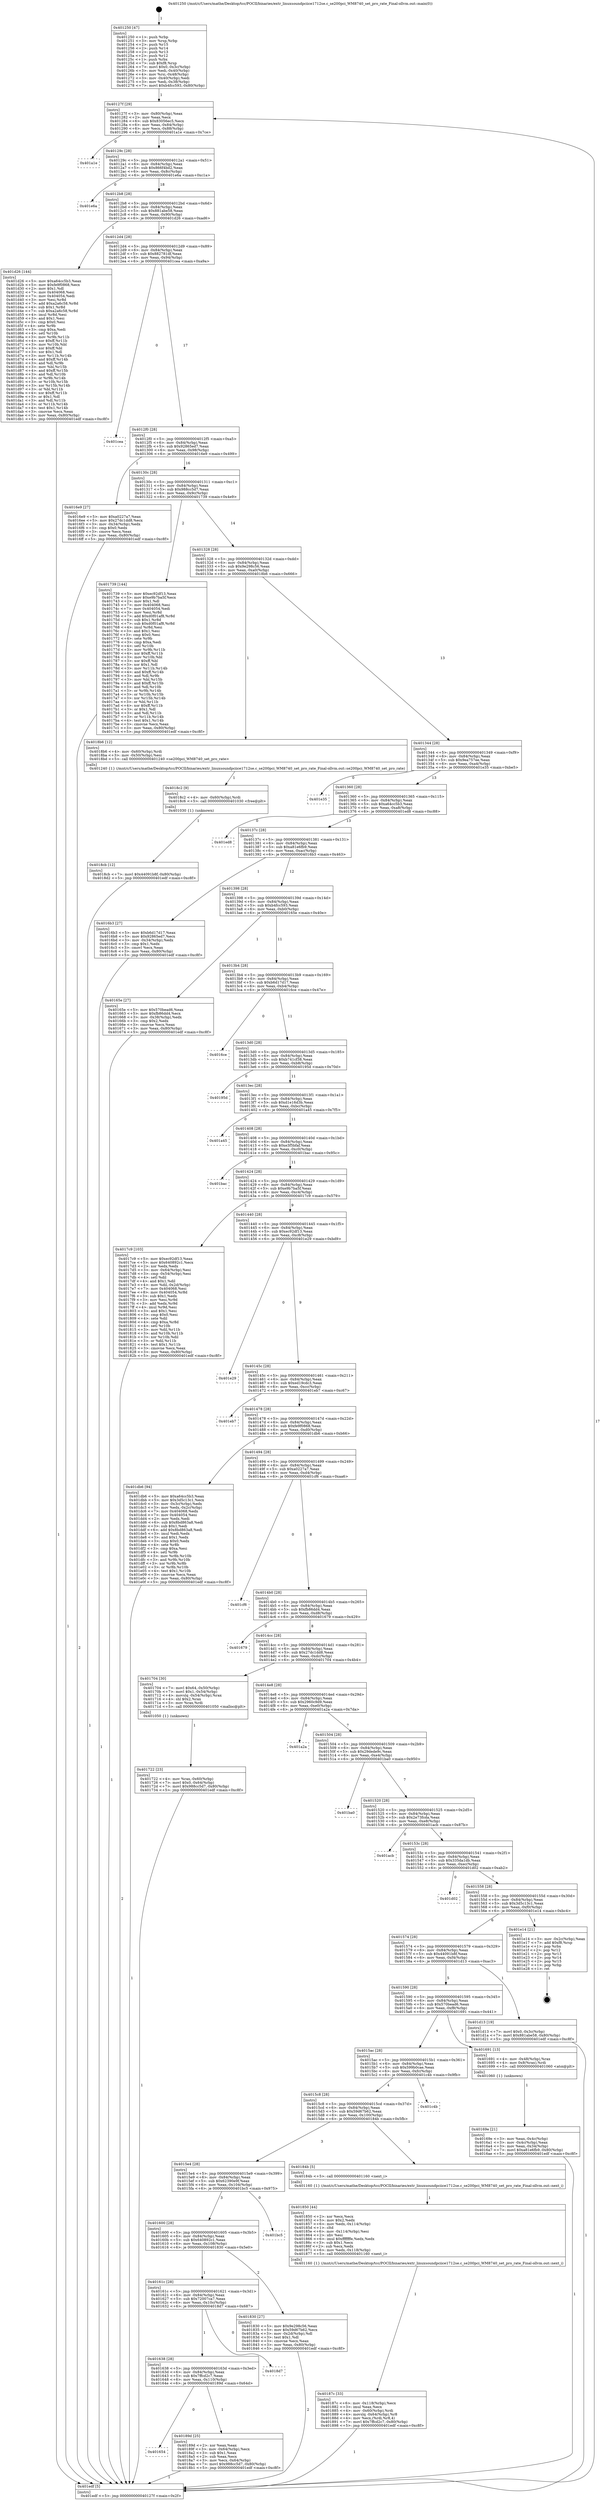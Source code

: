 digraph "0x401250" {
  label = "0x401250 (/mnt/c/Users/mathe/Desktop/tcc/POCII/binaries/extr_linuxsoundpciice1712se.c_se200pci_WM8740_set_pro_rate_Final-ollvm.out::main(0))"
  labelloc = "t"
  node[shape=record]

  Entry [label="",width=0.3,height=0.3,shape=circle,fillcolor=black,style=filled]
  "0x40127f" [label="{
     0x40127f [29]\l
     | [instrs]\l
     &nbsp;&nbsp;0x40127f \<+3\>: mov -0x80(%rbp),%eax\l
     &nbsp;&nbsp;0x401282 \<+2\>: mov %eax,%ecx\l
     &nbsp;&nbsp;0x401284 \<+6\>: sub $0x83056ec5,%ecx\l
     &nbsp;&nbsp;0x40128a \<+6\>: mov %eax,-0x84(%rbp)\l
     &nbsp;&nbsp;0x401290 \<+6\>: mov %ecx,-0x88(%rbp)\l
     &nbsp;&nbsp;0x401296 \<+6\>: je 0000000000401a1e \<main+0x7ce\>\l
  }"]
  "0x401a1e" [label="{
     0x401a1e\l
  }", style=dashed]
  "0x40129c" [label="{
     0x40129c [28]\l
     | [instrs]\l
     &nbsp;&nbsp;0x40129c \<+5\>: jmp 00000000004012a1 \<main+0x51\>\l
     &nbsp;&nbsp;0x4012a1 \<+6\>: mov -0x84(%rbp),%eax\l
     &nbsp;&nbsp;0x4012a7 \<+5\>: sub $0x866f4bd2,%eax\l
     &nbsp;&nbsp;0x4012ac \<+6\>: mov %eax,-0x8c(%rbp)\l
     &nbsp;&nbsp;0x4012b2 \<+6\>: je 0000000000401e6a \<main+0xc1a\>\l
  }"]
  Exit [label="",width=0.3,height=0.3,shape=circle,fillcolor=black,style=filled,peripheries=2]
  "0x401e6a" [label="{
     0x401e6a\l
  }", style=dashed]
  "0x4012b8" [label="{
     0x4012b8 [28]\l
     | [instrs]\l
     &nbsp;&nbsp;0x4012b8 \<+5\>: jmp 00000000004012bd \<main+0x6d\>\l
     &nbsp;&nbsp;0x4012bd \<+6\>: mov -0x84(%rbp),%eax\l
     &nbsp;&nbsp;0x4012c3 \<+5\>: sub $0x881abe58,%eax\l
     &nbsp;&nbsp;0x4012c8 \<+6\>: mov %eax,-0x90(%rbp)\l
     &nbsp;&nbsp;0x4012ce \<+6\>: je 0000000000401d26 \<main+0xad6\>\l
  }"]
  "0x4018cb" [label="{
     0x4018cb [12]\l
     | [instrs]\l
     &nbsp;&nbsp;0x4018cb \<+7\>: movl $0x44091b8f,-0x80(%rbp)\l
     &nbsp;&nbsp;0x4018d2 \<+5\>: jmp 0000000000401edf \<main+0xc8f\>\l
  }"]
  "0x401d26" [label="{
     0x401d26 [144]\l
     | [instrs]\l
     &nbsp;&nbsp;0x401d26 \<+5\>: mov $0xa64cc5b3,%eax\l
     &nbsp;&nbsp;0x401d2b \<+5\>: mov $0xfe9f0868,%ecx\l
     &nbsp;&nbsp;0x401d30 \<+2\>: mov $0x1,%dl\l
     &nbsp;&nbsp;0x401d32 \<+7\>: mov 0x404068,%esi\l
     &nbsp;&nbsp;0x401d39 \<+7\>: mov 0x404054,%edi\l
     &nbsp;&nbsp;0x401d40 \<+3\>: mov %esi,%r8d\l
     &nbsp;&nbsp;0x401d43 \<+7\>: add $0xa2a6c58,%r8d\l
     &nbsp;&nbsp;0x401d4a \<+4\>: sub $0x1,%r8d\l
     &nbsp;&nbsp;0x401d4e \<+7\>: sub $0xa2a6c58,%r8d\l
     &nbsp;&nbsp;0x401d55 \<+4\>: imul %r8d,%esi\l
     &nbsp;&nbsp;0x401d59 \<+3\>: and $0x1,%esi\l
     &nbsp;&nbsp;0x401d5c \<+3\>: cmp $0x0,%esi\l
     &nbsp;&nbsp;0x401d5f \<+4\>: sete %r9b\l
     &nbsp;&nbsp;0x401d63 \<+3\>: cmp $0xa,%edi\l
     &nbsp;&nbsp;0x401d66 \<+4\>: setl %r10b\l
     &nbsp;&nbsp;0x401d6a \<+3\>: mov %r9b,%r11b\l
     &nbsp;&nbsp;0x401d6d \<+4\>: xor $0xff,%r11b\l
     &nbsp;&nbsp;0x401d71 \<+3\>: mov %r10b,%bl\l
     &nbsp;&nbsp;0x401d74 \<+3\>: xor $0xff,%bl\l
     &nbsp;&nbsp;0x401d77 \<+3\>: xor $0x1,%dl\l
     &nbsp;&nbsp;0x401d7a \<+3\>: mov %r11b,%r14b\l
     &nbsp;&nbsp;0x401d7d \<+4\>: and $0xff,%r14b\l
     &nbsp;&nbsp;0x401d81 \<+3\>: and %dl,%r9b\l
     &nbsp;&nbsp;0x401d84 \<+3\>: mov %bl,%r15b\l
     &nbsp;&nbsp;0x401d87 \<+4\>: and $0xff,%r15b\l
     &nbsp;&nbsp;0x401d8b \<+3\>: and %dl,%r10b\l
     &nbsp;&nbsp;0x401d8e \<+3\>: or %r9b,%r14b\l
     &nbsp;&nbsp;0x401d91 \<+3\>: or %r10b,%r15b\l
     &nbsp;&nbsp;0x401d94 \<+3\>: xor %r15b,%r14b\l
     &nbsp;&nbsp;0x401d97 \<+3\>: or %bl,%r11b\l
     &nbsp;&nbsp;0x401d9a \<+4\>: xor $0xff,%r11b\l
     &nbsp;&nbsp;0x401d9e \<+3\>: or $0x1,%dl\l
     &nbsp;&nbsp;0x401da1 \<+3\>: and %dl,%r11b\l
     &nbsp;&nbsp;0x401da4 \<+3\>: or %r11b,%r14b\l
     &nbsp;&nbsp;0x401da7 \<+4\>: test $0x1,%r14b\l
     &nbsp;&nbsp;0x401dab \<+3\>: cmovne %ecx,%eax\l
     &nbsp;&nbsp;0x401dae \<+3\>: mov %eax,-0x80(%rbp)\l
     &nbsp;&nbsp;0x401db1 \<+5\>: jmp 0000000000401edf \<main+0xc8f\>\l
  }"]
  "0x4012d4" [label="{
     0x4012d4 [28]\l
     | [instrs]\l
     &nbsp;&nbsp;0x4012d4 \<+5\>: jmp 00000000004012d9 \<main+0x89\>\l
     &nbsp;&nbsp;0x4012d9 \<+6\>: mov -0x84(%rbp),%eax\l
     &nbsp;&nbsp;0x4012df \<+5\>: sub $0x882781df,%eax\l
     &nbsp;&nbsp;0x4012e4 \<+6\>: mov %eax,-0x94(%rbp)\l
     &nbsp;&nbsp;0x4012ea \<+6\>: je 0000000000401cea \<main+0xa9a\>\l
  }"]
  "0x4018c2" [label="{
     0x4018c2 [9]\l
     | [instrs]\l
     &nbsp;&nbsp;0x4018c2 \<+4\>: mov -0x60(%rbp),%rdi\l
     &nbsp;&nbsp;0x4018c6 \<+5\>: call 0000000000401030 \<free@plt\>\l
     | [calls]\l
     &nbsp;&nbsp;0x401030 \{1\} (unknown)\l
  }"]
  "0x401cea" [label="{
     0x401cea\l
  }", style=dashed]
  "0x4012f0" [label="{
     0x4012f0 [28]\l
     | [instrs]\l
     &nbsp;&nbsp;0x4012f0 \<+5\>: jmp 00000000004012f5 \<main+0xa5\>\l
     &nbsp;&nbsp;0x4012f5 \<+6\>: mov -0x84(%rbp),%eax\l
     &nbsp;&nbsp;0x4012fb \<+5\>: sub $0x92865ed7,%eax\l
     &nbsp;&nbsp;0x401300 \<+6\>: mov %eax,-0x98(%rbp)\l
     &nbsp;&nbsp;0x401306 \<+6\>: je 00000000004016e9 \<main+0x499\>\l
  }"]
  "0x401654" [label="{
     0x401654\l
  }", style=dashed]
  "0x4016e9" [label="{
     0x4016e9 [27]\l
     | [instrs]\l
     &nbsp;&nbsp;0x4016e9 \<+5\>: mov $0xa0227a7,%eax\l
     &nbsp;&nbsp;0x4016ee \<+5\>: mov $0x27dc1dd8,%ecx\l
     &nbsp;&nbsp;0x4016f3 \<+3\>: mov -0x34(%rbp),%edx\l
     &nbsp;&nbsp;0x4016f6 \<+3\>: cmp $0x0,%edx\l
     &nbsp;&nbsp;0x4016f9 \<+3\>: cmove %ecx,%eax\l
     &nbsp;&nbsp;0x4016fc \<+3\>: mov %eax,-0x80(%rbp)\l
     &nbsp;&nbsp;0x4016ff \<+5\>: jmp 0000000000401edf \<main+0xc8f\>\l
  }"]
  "0x40130c" [label="{
     0x40130c [28]\l
     | [instrs]\l
     &nbsp;&nbsp;0x40130c \<+5\>: jmp 0000000000401311 \<main+0xc1\>\l
     &nbsp;&nbsp;0x401311 \<+6\>: mov -0x84(%rbp),%eax\l
     &nbsp;&nbsp;0x401317 \<+5\>: sub $0x988cc5d7,%eax\l
     &nbsp;&nbsp;0x40131c \<+6\>: mov %eax,-0x9c(%rbp)\l
     &nbsp;&nbsp;0x401322 \<+6\>: je 0000000000401739 \<main+0x4e9\>\l
  }"]
  "0x40189d" [label="{
     0x40189d [25]\l
     | [instrs]\l
     &nbsp;&nbsp;0x40189d \<+2\>: xor %eax,%eax\l
     &nbsp;&nbsp;0x40189f \<+3\>: mov -0x64(%rbp),%ecx\l
     &nbsp;&nbsp;0x4018a2 \<+3\>: sub $0x1,%eax\l
     &nbsp;&nbsp;0x4018a5 \<+2\>: sub %eax,%ecx\l
     &nbsp;&nbsp;0x4018a7 \<+3\>: mov %ecx,-0x64(%rbp)\l
     &nbsp;&nbsp;0x4018aa \<+7\>: movl $0x988cc5d7,-0x80(%rbp)\l
     &nbsp;&nbsp;0x4018b1 \<+5\>: jmp 0000000000401edf \<main+0xc8f\>\l
  }"]
  "0x401739" [label="{
     0x401739 [144]\l
     | [instrs]\l
     &nbsp;&nbsp;0x401739 \<+5\>: mov $0xec92df13,%eax\l
     &nbsp;&nbsp;0x40173e \<+5\>: mov $0xe9b7ba5f,%ecx\l
     &nbsp;&nbsp;0x401743 \<+2\>: mov $0x1,%dl\l
     &nbsp;&nbsp;0x401745 \<+7\>: mov 0x404068,%esi\l
     &nbsp;&nbsp;0x40174c \<+7\>: mov 0x404054,%edi\l
     &nbsp;&nbsp;0x401753 \<+3\>: mov %esi,%r8d\l
     &nbsp;&nbsp;0x401756 \<+7\>: add $0xd0f01af8,%r8d\l
     &nbsp;&nbsp;0x40175d \<+4\>: sub $0x1,%r8d\l
     &nbsp;&nbsp;0x401761 \<+7\>: sub $0xd0f01af8,%r8d\l
     &nbsp;&nbsp;0x401768 \<+4\>: imul %r8d,%esi\l
     &nbsp;&nbsp;0x40176c \<+3\>: and $0x1,%esi\l
     &nbsp;&nbsp;0x40176f \<+3\>: cmp $0x0,%esi\l
     &nbsp;&nbsp;0x401772 \<+4\>: sete %r9b\l
     &nbsp;&nbsp;0x401776 \<+3\>: cmp $0xa,%edi\l
     &nbsp;&nbsp;0x401779 \<+4\>: setl %r10b\l
     &nbsp;&nbsp;0x40177d \<+3\>: mov %r9b,%r11b\l
     &nbsp;&nbsp;0x401780 \<+4\>: xor $0xff,%r11b\l
     &nbsp;&nbsp;0x401784 \<+3\>: mov %r10b,%bl\l
     &nbsp;&nbsp;0x401787 \<+3\>: xor $0xff,%bl\l
     &nbsp;&nbsp;0x40178a \<+3\>: xor $0x1,%dl\l
     &nbsp;&nbsp;0x40178d \<+3\>: mov %r11b,%r14b\l
     &nbsp;&nbsp;0x401790 \<+4\>: and $0xff,%r14b\l
     &nbsp;&nbsp;0x401794 \<+3\>: and %dl,%r9b\l
     &nbsp;&nbsp;0x401797 \<+3\>: mov %bl,%r15b\l
     &nbsp;&nbsp;0x40179a \<+4\>: and $0xff,%r15b\l
     &nbsp;&nbsp;0x40179e \<+3\>: and %dl,%r10b\l
     &nbsp;&nbsp;0x4017a1 \<+3\>: or %r9b,%r14b\l
     &nbsp;&nbsp;0x4017a4 \<+3\>: or %r10b,%r15b\l
     &nbsp;&nbsp;0x4017a7 \<+3\>: xor %r15b,%r14b\l
     &nbsp;&nbsp;0x4017aa \<+3\>: or %bl,%r11b\l
     &nbsp;&nbsp;0x4017ad \<+4\>: xor $0xff,%r11b\l
     &nbsp;&nbsp;0x4017b1 \<+3\>: or $0x1,%dl\l
     &nbsp;&nbsp;0x4017b4 \<+3\>: and %dl,%r11b\l
     &nbsp;&nbsp;0x4017b7 \<+3\>: or %r11b,%r14b\l
     &nbsp;&nbsp;0x4017ba \<+4\>: test $0x1,%r14b\l
     &nbsp;&nbsp;0x4017be \<+3\>: cmovne %ecx,%eax\l
     &nbsp;&nbsp;0x4017c1 \<+3\>: mov %eax,-0x80(%rbp)\l
     &nbsp;&nbsp;0x4017c4 \<+5\>: jmp 0000000000401edf \<main+0xc8f\>\l
  }"]
  "0x401328" [label="{
     0x401328 [28]\l
     | [instrs]\l
     &nbsp;&nbsp;0x401328 \<+5\>: jmp 000000000040132d \<main+0xdd\>\l
     &nbsp;&nbsp;0x40132d \<+6\>: mov -0x84(%rbp),%eax\l
     &nbsp;&nbsp;0x401333 \<+5\>: sub $0x9e298c56,%eax\l
     &nbsp;&nbsp;0x401338 \<+6\>: mov %eax,-0xa0(%rbp)\l
     &nbsp;&nbsp;0x40133e \<+6\>: je 00000000004018b6 \<main+0x666\>\l
  }"]
  "0x401638" [label="{
     0x401638 [28]\l
     | [instrs]\l
     &nbsp;&nbsp;0x401638 \<+5\>: jmp 000000000040163d \<main+0x3ed\>\l
     &nbsp;&nbsp;0x40163d \<+6\>: mov -0x84(%rbp),%eax\l
     &nbsp;&nbsp;0x401643 \<+5\>: sub $0x7ffcd2c7,%eax\l
     &nbsp;&nbsp;0x401648 \<+6\>: mov %eax,-0x110(%rbp)\l
     &nbsp;&nbsp;0x40164e \<+6\>: je 000000000040189d \<main+0x64d\>\l
  }"]
  "0x4018b6" [label="{
     0x4018b6 [12]\l
     | [instrs]\l
     &nbsp;&nbsp;0x4018b6 \<+4\>: mov -0x60(%rbp),%rdi\l
     &nbsp;&nbsp;0x4018ba \<+3\>: mov -0x50(%rbp),%esi\l
     &nbsp;&nbsp;0x4018bd \<+5\>: call 0000000000401240 \<se200pci_WM8740_set_pro_rate\>\l
     | [calls]\l
     &nbsp;&nbsp;0x401240 \{1\} (/mnt/c/Users/mathe/Desktop/tcc/POCII/binaries/extr_linuxsoundpciice1712se.c_se200pci_WM8740_set_pro_rate_Final-ollvm.out::se200pci_WM8740_set_pro_rate)\l
  }"]
  "0x401344" [label="{
     0x401344 [28]\l
     | [instrs]\l
     &nbsp;&nbsp;0x401344 \<+5\>: jmp 0000000000401349 \<main+0xf9\>\l
     &nbsp;&nbsp;0x401349 \<+6\>: mov -0x84(%rbp),%eax\l
     &nbsp;&nbsp;0x40134f \<+5\>: sub $0x9ea757ee,%eax\l
     &nbsp;&nbsp;0x401354 \<+6\>: mov %eax,-0xa4(%rbp)\l
     &nbsp;&nbsp;0x40135a \<+6\>: je 0000000000401e35 \<main+0xbe5\>\l
  }"]
  "0x4018d7" [label="{
     0x4018d7\l
  }", style=dashed]
  "0x401e35" [label="{
     0x401e35\l
  }", style=dashed]
  "0x401360" [label="{
     0x401360 [28]\l
     | [instrs]\l
     &nbsp;&nbsp;0x401360 \<+5\>: jmp 0000000000401365 \<main+0x115\>\l
     &nbsp;&nbsp;0x401365 \<+6\>: mov -0x84(%rbp),%eax\l
     &nbsp;&nbsp;0x40136b \<+5\>: sub $0xa64cc5b3,%eax\l
     &nbsp;&nbsp;0x401370 \<+6\>: mov %eax,-0xa8(%rbp)\l
     &nbsp;&nbsp;0x401376 \<+6\>: je 0000000000401ed8 \<main+0xc88\>\l
  }"]
  "0x40187c" [label="{
     0x40187c [33]\l
     | [instrs]\l
     &nbsp;&nbsp;0x40187c \<+6\>: mov -0x118(%rbp),%ecx\l
     &nbsp;&nbsp;0x401882 \<+3\>: imul %eax,%ecx\l
     &nbsp;&nbsp;0x401885 \<+4\>: mov -0x60(%rbp),%rdi\l
     &nbsp;&nbsp;0x401889 \<+4\>: movslq -0x64(%rbp),%r8\l
     &nbsp;&nbsp;0x40188d \<+4\>: mov %ecx,(%rdi,%r8,4)\l
     &nbsp;&nbsp;0x401891 \<+7\>: movl $0x7ffcd2c7,-0x80(%rbp)\l
     &nbsp;&nbsp;0x401898 \<+5\>: jmp 0000000000401edf \<main+0xc8f\>\l
  }"]
  "0x401ed8" [label="{
     0x401ed8\l
  }", style=dashed]
  "0x40137c" [label="{
     0x40137c [28]\l
     | [instrs]\l
     &nbsp;&nbsp;0x40137c \<+5\>: jmp 0000000000401381 \<main+0x131\>\l
     &nbsp;&nbsp;0x401381 \<+6\>: mov -0x84(%rbp),%eax\l
     &nbsp;&nbsp;0x401387 \<+5\>: sub $0xa81e6fb9,%eax\l
     &nbsp;&nbsp;0x40138c \<+6\>: mov %eax,-0xac(%rbp)\l
     &nbsp;&nbsp;0x401392 \<+6\>: je 00000000004016b3 \<main+0x463\>\l
  }"]
  "0x401850" [label="{
     0x401850 [44]\l
     | [instrs]\l
     &nbsp;&nbsp;0x401850 \<+2\>: xor %ecx,%ecx\l
     &nbsp;&nbsp;0x401852 \<+5\>: mov $0x2,%edx\l
     &nbsp;&nbsp;0x401857 \<+6\>: mov %edx,-0x114(%rbp)\l
     &nbsp;&nbsp;0x40185d \<+1\>: cltd\l
     &nbsp;&nbsp;0x40185e \<+6\>: mov -0x114(%rbp),%esi\l
     &nbsp;&nbsp;0x401864 \<+2\>: idiv %esi\l
     &nbsp;&nbsp;0x401866 \<+6\>: imul $0xfffffffe,%edx,%edx\l
     &nbsp;&nbsp;0x40186c \<+3\>: sub $0x1,%ecx\l
     &nbsp;&nbsp;0x40186f \<+2\>: sub %ecx,%edx\l
     &nbsp;&nbsp;0x401871 \<+6\>: mov %edx,-0x118(%rbp)\l
     &nbsp;&nbsp;0x401877 \<+5\>: call 0000000000401160 \<next_i\>\l
     | [calls]\l
     &nbsp;&nbsp;0x401160 \{1\} (/mnt/c/Users/mathe/Desktop/tcc/POCII/binaries/extr_linuxsoundpciice1712se.c_se200pci_WM8740_set_pro_rate_Final-ollvm.out::next_i)\l
  }"]
  "0x4016b3" [label="{
     0x4016b3 [27]\l
     | [instrs]\l
     &nbsp;&nbsp;0x4016b3 \<+5\>: mov $0xb6d17d17,%eax\l
     &nbsp;&nbsp;0x4016b8 \<+5\>: mov $0x92865ed7,%ecx\l
     &nbsp;&nbsp;0x4016bd \<+3\>: mov -0x34(%rbp),%edx\l
     &nbsp;&nbsp;0x4016c0 \<+3\>: cmp $0x1,%edx\l
     &nbsp;&nbsp;0x4016c3 \<+3\>: cmovl %ecx,%eax\l
     &nbsp;&nbsp;0x4016c6 \<+3\>: mov %eax,-0x80(%rbp)\l
     &nbsp;&nbsp;0x4016c9 \<+5\>: jmp 0000000000401edf \<main+0xc8f\>\l
  }"]
  "0x401398" [label="{
     0x401398 [28]\l
     | [instrs]\l
     &nbsp;&nbsp;0x401398 \<+5\>: jmp 000000000040139d \<main+0x14d\>\l
     &nbsp;&nbsp;0x40139d \<+6\>: mov -0x84(%rbp),%eax\l
     &nbsp;&nbsp;0x4013a3 \<+5\>: sub $0xb4fcc593,%eax\l
     &nbsp;&nbsp;0x4013a8 \<+6\>: mov %eax,-0xb0(%rbp)\l
     &nbsp;&nbsp;0x4013ae \<+6\>: je 000000000040165e \<main+0x40e\>\l
  }"]
  "0x40161c" [label="{
     0x40161c [28]\l
     | [instrs]\l
     &nbsp;&nbsp;0x40161c \<+5\>: jmp 0000000000401621 \<main+0x3d1\>\l
     &nbsp;&nbsp;0x401621 \<+6\>: mov -0x84(%rbp),%eax\l
     &nbsp;&nbsp;0x401627 \<+5\>: sub $0x72007ca7,%eax\l
     &nbsp;&nbsp;0x40162c \<+6\>: mov %eax,-0x10c(%rbp)\l
     &nbsp;&nbsp;0x401632 \<+6\>: je 00000000004018d7 \<main+0x687\>\l
  }"]
  "0x40165e" [label="{
     0x40165e [27]\l
     | [instrs]\l
     &nbsp;&nbsp;0x40165e \<+5\>: mov $0x570bead6,%eax\l
     &nbsp;&nbsp;0x401663 \<+5\>: mov $0xfb86dd4,%ecx\l
     &nbsp;&nbsp;0x401668 \<+3\>: mov -0x38(%rbp),%edx\l
     &nbsp;&nbsp;0x40166b \<+3\>: cmp $0x2,%edx\l
     &nbsp;&nbsp;0x40166e \<+3\>: cmovne %ecx,%eax\l
     &nbsp;&nbsp;0x401671 \<+3\>: mov %eax,-0x80(%rbp)\l
     &nbsp;&nbsp;0x401674 \<+5\>: jmp 0000000000401edf \<main+0xc8f\>\l
  }"]
  "0x4013b4" [label="{
     0x4013b4 [28]\l
     | [instrs]\l
     &nbsp;&nbsp;0x4013b4 \<+5\>: jmp 00000000004013b9 \<main+0x169\>\l
     &nbsp;&nbsp;0x4013b9 \<+6\>: mov -0x84(%rbp),%eax\l
     &nbsp;&nbsp;0x4013bf \<+5\>: sub $0xb6d17d17,%eax\l
     &nbsp;&nbsp;0x4013c4 \<+6\>: mov %eax,-0xb4(%rbp)\l
     &nbsp;&nbsp;0x4013ca \<+6\>: je 00000000004016ce \<main+0x47e\>\l
  }"]
  "0x401edf" [label="{
     0x401edf [5]\l
     | [instrs]\l
     &nbsp;&nbsp;0x401edf \<+5\>: jmp 000000000040127f \<main+0x2f\>\l
  }"]
  "0x401250" [label="{
     0x401250 [47]\l
     | [instrs]\l
     &nbsp;&nbsp;0x401250 \<+1\>: push %rbp\l
     &nbsp;&nbsp;0x401251 \<+3\>: mov %rsp,%rbp\l
     &nbsp;&nbsp;0x401254 \<+2\>: push %r15\l
     &nbsp;&nbsp;0x401256 \<+2\>: push %r14\l
     &nbsp;&nbsp;0x401258 \<+2\>: push %r13\l
     &nbsp;&nbsp;0x40125a \<+2\>: push %r12\l
     &nbsp;&nbsp;0x40125c \<+1\>: push %rbx\l
     &nbsp;&nbsp;0x40125d \<+7\>: sub $0xf8,%rsp\l
     &nbsp;&nbsp;0x401264 \<+7\>: movl $0x0,-0x3c(%rbp)\l
     &nbsp;&nbsp;0x40126b \<+3\>: mov %edi,-0x40(%rbp)\l
     &nbsp;&nbsp;0x40126e \<+4\>: mov %rsi,-0x48(%rbp)\l
     &nbsp;&nbsp;0x401272 \<+3\>: mov -0x40(%rbp),%edi\l
     &nbsp;&nbsp;0x401275 \<+3\>: mov %edi,-0x38(%rbp)\l
     &nbsp;&nbsp;0x401278 \<+7\>: movl $0xb4fcc593,-0x80(%rbp)\l
  }"]
  "0x401830" [label="{
     0x401830 [27]\l
     | [instrs]\l
     &nbsp;&nbsp;0x401830 \<+5\>: mov $0x9e298c56,%eax\l
     &nbsp;&nbsp;0x401835 \<+5\>: mov $0x59d67b62,%ecx\l
     &nbsp;&nbsp;0x40183a \<+3\>: mov -0x2d(%rbp),%dl\l
     &nbsp;&nbsp;0x40183d \<+3\>: test $0x1,%dl\l
     &nbsp;&nbsp;0x401840 \<+3\>: cmovne %ecx,%eax\l
     &nbsp;&nbsp;0x401843 \<+3\>: mov %eax,-0x80(%rbp)\l
     &nbsp;&nbsp;0x401846 \<+5\>: jmp 0000000000401edf \<main+0xc8f\>\l
  }"]
  "0x4016ce" [label="{
     0x4016ce\l
  }", style=dashed]
  "0x4013d0" [label="{
     0x4013d0 [28]\l
     | [instrs]\l
     &nbsp;&nbsp;0x4013d0 \<+5\>: jmp 00000000004013d5 \<main+0x185\>\l
     &nbsp;&nbsp;0x4013d5 \<+6\>: mov -0x84(%rbp),%eax\l
     &nbsp;&nbsp;0x4013db \<+5\>: sub $0xb741cf38,%eax\l
     &nbsp;&nbsp;0x4013e0 \<+6\>: mov %eax,-0xb8(%rbp)\l
     &nbsp;&nbsp;0x4013e6 \<+6\>: je 000000000040195d \<main+0x70d\>\l
  }"]
  "0x401600" [label="{
     0x401600 [28]\l
     | [instrs]\l
     &nbsp;&nbsp;0x401600 \<+5\>: jmp 0000000000401605 \<main+0x3b5\>\l
     &nbsp;&nbsp;0x401605 \<+6\>: mov -0x84(%rbp),%eax\l
     &nbsp;&nbsp;0x40160b \<+5\>: sub $0x640892c1,%eax\l
     &nbsp;&nbsp;0x401610 \<+6\>: mov %eax,-0x108(%rbp)\l
     &nbsp;&nbsp;0x401616 \<+6\>: je 0000000000401830 \<main+0x5e0\>\l
  }"]
  "0x40195d" [label="{
     0x40195d\l
  }", style=dashed]
  "0x4013ec" [label="{
     0x4013ec [28]\l
     | [instrs]\l
     &nbsp;&nbsp;0x4013ec \<+5\>: jmp 00000000004013f1 \<main+0x1a1\>\l
     &nbsp;&nbsp;0x4013f1 \<+6\>: mov -0x84(%rbp),%eax\l
     &nbsp;&nbsp;0x4013f7 \<+5\>: sub $0xd1e16d3b,%eax\l
     &nbsp;&nbsp;0x4013fc \<+6\>: mov %eax,-0xbc(%rbp)\l
     &nbsp;&nbsp;0x401402 \<+6\>: je 0000000000401a45 \<main+0x7f5\>\l
  }"]
  "0x401bc5" [label="{
     0x401bc5\l
  }", style=dashed]
  "0x401a45" [label="{
     0x401a45\l
  }", style=dashed]
  "0x401408" [label="{
     0x401408 [28]\l
     | [instrs]\l
     &nbsp;&nbsp;0x401408 \<+5\>: jmp 000000000040140d \<main+0x1bd\>\l
     &nbsp;&nbsp;0x40140d \<+6\>: mov -0x84(%rbp),%eax\l
     &nbsp;&nbsp;0x401413 \<+5\>: sub $0xe3f5bfaf,%eax\l
     &nbsp;&nbsp;0x401418 \<+6\>: mov %eax,-0xc0(%rbp)\l
     &nbsp;&nbsp;0x40141e \<+6\>: je 0000000000401bac \<main+0x95c\>\l
  }"]
  "0x4015e4" [label="{
     0x4015e4 [28]\l
     | [instrs]\l
     &nbsp;&nbsp;0x4015e4 \<+5\>: jmp 00000000004015e9 \<main+0x399\>\l
     &nbsp;&nbsp;0x4015e9 \<+6\>: mov -0x84(%rbp),%eax\l
     &nbsp;&nbsp;0x4015ef \<+5\>: sub $0x62390e9f,%eax\l
     &nbsp;&nbsp;0x4015f4 \<+6\>: mov %eax,-0x104(%rbp)\l
     &nbsp;&nbsp;0x4015fa \<+6\>: je 0000000000401bc5 \<main+0x975\>\l
  }"]
  "0x401bac" [label="{
     0x401bac\l
  }", style=dashed]
  "0x401424" [label="{
     0x401424 [28]\l
     | [instrs]\l
     &nbsp;&nbsp;0x401424 \<+5\>: jmp 0000000000401429 \<main+0x1d9\>\l
     &nbsp;&nbsp;0x401429 \<+6\>: mov -0x84(%rbp),%eax\l
     &nbsp;&nbsp;0x40142f \<+5\>: sub $0xe9b7ba5f,%eax\l
     &nbsp;&nbsp;0x401434 \<+6\>: mov %eax,-0xc4(%rbp)\l
     &nbsp;&nbsp;0x40143a \<+6\>: je 00000000004017c9 \<main+0x579\>\l
  }"]
  "0x40184b" [label="{
     0x40184b [5]\l
     | [instrs]\l
     &nbsp;&nbsp;0x40184b \<+5\>: call 0000000000401160 \<next_i\>\l
     | [calls]\l
     &nbsp;&nbsp;0x401160 \{1\} (/mnt/c/Users/mathe/Desktop/tcc/POCII/binaries/extr_linuxsoundpciice1712se.c_se200pci_WM8740_set_pro_rate_Final-ollvm.out::next_i)\l
  }"]
  "0x4017c9" [label="{
     0x4017c9 [103]\l
     | [instrs]\l
     &nbsp;&nbsp;0x4017c9 \<+5\>: mov $0xec92df13,%eax\l
     &nbsp;&nbsp;0x4017ce \<+5\>: mov $0x640892c1,%ecx\l
     &nbsp;&nbsp;0x4017d3 \<+2\>: xor %edx,%edx\l
     &nbsp;&nbsp;0x4017d5 \<+3\>: mov -0x64(%rbp),%esi\l
     &nbsp;&nbsp;0x4017d8 \<+3\>: cmp -0x54(%rbp),%esi\l
     &nbsp;&nbsp;0x4017db \<+4\>: setl %dil\l
     &nbsp;&nbsp;0x4017df \<+4\>: and $0x1,%dil\l
     &nbsp;&nbsp;0x4017e3 \<+4\>: mov %dil,-0x2d(%rbp)\l
     &nbsp;&nbsp;0x4017e7 \<+7\>: mov 0x404068,%esi\l
     &nbsp;&nbsp;0x4017ee \<+8\>: mov 0x404054,%r8d\l
     &nbsp;&nbsp;0x4017f6 \<+3\>: sub $0x1,%edx\l
     &nbsp;&nbsp;0x4017f9 \<+3\>: mov %esi,%r9d\l
     &nbsp;&nbsp;0x4017fc \<+3\>: add %edx,%r9d\l
     &nbsp;&nbsp;0x4017ff \<+4\>: imul %r9d,%esi\l
     &nbsp;&nbsp;0x401803 \<+3\>: and $0x1,%esi\l
     &nbsp;&nbsp;0x401806 \<+3\>: cmp $0x0,%esi\l
     &nbsp;&nbsp;0x401809 \<+4\>: sete %dil\l
     &nbsp;&nbsp;0x40180d \<+4\>: cmp $0xa,%r8d\l
     &nbsp;&nbsp;0x401811 \<+4\>: setl %r10b\l
     &nbsp;&nbsp;0x401815 \<+3\>: mov %dil,%r11b\l
     &nbsp;&nbsp;0x401818 \<+3\>: and %r10b,%r11b\l
     &nbsp;&nbsp;0x40181b \<+3\>: xor %r10b,%dil\l
     &nbsp;&nbsp;0x40181e \<+3\>: or %dil,%r11b\l
     &nbsp;&nbsp;0x401821 \<+4\>: test $0x1,%r11b\l
     &nbsp;&nbsp;0x401825 \<+3\>: cmovne %ecx,%eax\l
     &nbsp;&nbsp;0x401828 \<+3\>: mov %eax,-0x80(%rbp)\l
     &nbsp;&nbsp;0x40182b \<+5\>: jmp 0000000000401edf \<main+0xc8f\>\l
  }"]
  "0x401440" [label="{
     0x401440 [28]\l
     | [instrs]\l
     &nbsp;&nbsp;0x401440 \<+5\>: jmp 0000000000401445 \<main+0x1f5\>\l
     &nbsp;&nbsp;0x401445 \<+6\>: mov -0x84(%rbp),%eax\l
     &nbsp;&nbsp;0x40144b \<+5\>: sub $0xec92df13,%eax\l
     &nbsp;&nbsp;0x401450 \<+6\>: mov %eax,-0xc8(%rbp)\l
     &nbsp;&nbsp;0x401456 \<+6\>: je 0000000000401e29 \<main+0xbd9\>\l
  }"]
  "0x4015c8" [label="{
     0x4015c8 [28]\l
     | [instrs]\l
     &nbsp;&nbsp;0x4015c8 \<+5\>: jmp 00000000004015cd \<main+0x37d\>\l
     &nbsp;&nbsp;0x4015cd \<+6\>: mov -0x84(%rbp),%eax\l
     &nbsp;&nbsp;0x4015d3 \<+5\>: sub $0x59d67b62,%eax\l
     &nbsp;&nbsp;0x4015d8 \<+6\>: mov %eax,-0x100(%rbp)\l
     &nbsp;&nbsp;0x4015de \<+6\>: je 000000000040184b \<main+0x5fb\>\l
  }"]
  "0x401e29" [label="{
     0x401e29\l
  }", style=dashed]
  "0x40145c" [label="{
     0x40145c [28]\l
     | [instrs]\l
     &nbsp;&nbsp;0x40145c \<+5\>: jmp 0000000000401461 \<main+0x211\>\l
     &nbsp;&nbsp;0x401461 \<+6\>: mov -0x84(%rbp),%eax\l
     &nbsp;&nbsp;0x401467 \<+5\>: sub $0xed19cdc3,%eax\l
     &nbsp;&nbsp;0x40146c \<+6\>: mov %eax,-0xcc(%rbp)\l
     &nbsp;&nbsp;0x401472 \<+6\>: je 0000000000401eb7 \<main+0xc67\>\l
  }"]
  "0x401c4b" [label="{
     0x401c4b\l
  }", style=dashed]
  "0x401eb7" [label="{
     0x401eb7\l
  }", style=dashed]
  "0x401478" [label="{
     0x401478 [28]\l
     | [instrs]\l
     &nbsp;&nbsp;0x401478 \<+5\>: jmp 000000000040147d \<main+0x22d\>\l
     &nbsp;&nbsp;0x40147d \<+6\>: mov -0x84(%rbp),%eax\l
     &nbsp;&nbsp;0x401483 \<+5\>: sub $0xfe9f0868,%eax\l
     &nbsp;&nbsp;0x401488 \<+6\>: mov %eax,-0xd0(%rbp)\l
     &nbsp;&nbsp;0x40148e \<+6\>: je 0000000000401db6 \<main+0xb66\>\l
  }"]
  "0x401722" [label="{
     0x401722 [23]\l
     | [instrs]\l
     &nbsp;&nbsp;0x401722 \<+4\>: mov %rax,-0x60(%rbp)\l
     &nbsp;&nbsp;0x401726 \<+7\>: movl $0x0,-0x64(%rbp)\l
     &nbsp;&nbsp;0x40172d \<+7\>: movl $0x988cc5d7,-0x80(%rbp)\l
     &nbsp;&nbsp;0x401734 \<+5\>: jmp 0000000000401edf \<main+0xc8f\>\l
  }"]
  "0x401db6" [label="{
     0x401db6 [94]\l
     | [instrs]\l
     &nbsp;&nbsp;0x401db6 \<+5\>: mov $0xa64cc5b3,%eax\l
     &nbsp;&nbsp;0x401dbb \<+5\>: mov $0x3d5c13c1,%ecx\l
     &nbsp;&nbsp;0x401dc0 \<+3\>: mov -0x3c(%rbp),%edx\l
     &nbsp;&nbsp;0x401dc3 \<+3\>: mov %edx,-0x2c(%rbp)\l
     &nbsp;&nbsp;0x401dc6 \<+7\>: mov 0x404068,%edx\l
     &nbsp;&nbsp;0x401dcd \<+7\>: mov 0x404054,%esi\l
     &nbsp;&nbsp;0x401dd4 \<+2\>: mov %edx,%edi\l
     &nbsp;&nbsp;0x401dd6 \<+6\>: sub $0x8bd863a8,%edi\l
     &nbsp;&nbsp;0x401ddc \<+3\>: sub $0x1,%edi\l
     &nbsp;&nbsp;0x401ddf \<+6\>: add $0x8bd863a8,%edi\l
     &nbsp;&nbsp;0x401de5 \<+3\>: imul %edi,%edx\l
     &nbsp;&nbsp;0x401de8 \<+3\>: and $0x1,%edx\l
     &nbsp;&nbsp;0x401deb \<+3\>: cmp $0x0,%edx\l
     &nbsp;&nbsp;0x401dee \<+4\>: sete %r8b\l
     &nbsp;&nbsp;0x401df2 \<+3\>: cmp $0xa,%esi\l
     &nbsp;&nbsp;0x401df5 \<+4\>: setl %r9b\l
     &nbsp;&nbsp;0x401df9 \<+3\>: mov %r8b,%r10b\l
     &nbsp;&nbsp;0x401dfc \<+3\>: and %r9b,%r10b\l
     &nbsp;&nbsp;0x401dff \<+3\>: xor %r9b,%r8b\l
     &nbsp;&nbsp;0x401e02 \<+3\>: or %r8b,%r10b\l
     &nbsp;&nbsp;0x401e05 \<+4\>: test $0x1,%r10b\l
     &nbsp;&nbsp;0x401e09 \<+3\>: cmovne %ecx,%eax\l
     &nbsp;&nbsp;0x401e0c \<+3\>: mov %eax,-0x80(%rbp)\l
     &nbsp;&nbsp;0x401e0f \<+5\>: jmp 0000000000401edf \<main+0xc8f\>\l
  }"]
  "0x401494" [label="{
     0x401494 [28]\l
     | [instrs]\l
     &nbsp;&nbsp;0x401494 \<+5\>: jmp 0000000000401499 \<main+0x249\>\l
     &nbsp;&nbsp;0x401499 \<+6\>: mov -0x84(%rbp),%eax\l
     &nbsp;&nbsp;0x40149f \<+5\>: sub $0xa0227a7,%eax\l
     &nbsp;&nbsp;0x4014a4 \<+6\>: mov %eax,-0xd4(%rbp)\l
     &nbsp;&nbsp;0x4014aa \<+6\>: je 0000000000401cf6 \<main+0xaa6\>\l
  }"]
  "0x40169e" [label="{
     0x40169e [21]\l
     | [instrs]\l
     &nbsp;&nbsp;0x40169e \<+3\>: mov %eax,-0x4c(%rbp)\l
     &nbsp;&nbsp;0x4016a1 \<+3\>: mov -0x4c(%rbp),%eax\l
     &nbsp;&nbsp;0x4016a4 \<+3\>: mov %eax,-0x34(%rbp)\l
     &nbsp;&nbsp;0x4016a7 \<+7\>: movl $0xa81e6fb9,-0x80(%rbp)\l
     &nbsp;&nbsp;0x4016ae \<+5\>: jmp 0000000000401edf \<main+0xc8f\>\l
  }"]
  "0x401cf6" [label="{
     0x401cf6\l
  }", style=dashed]
  "0x4014b0" [label="{
     0x4014b0 [28]\l
     | [instrs]\l
     &nbsp;&nbsp;0x4014b0 \<+5\>: jmp 00000000004014b5 \<main+0x265\>\l
     &nbsp;&nbsp;0x4014b5 \<+6\>: mov -0x84(%rbp),%eax\l
     &nbsp;&nbsp;0x4014bb \<+5\>: sub $0xfb86dd4,%eax\l
     &nbsp;&nbsp;0x4014c0 \<+6\>: mov %eax,-0xd8(%rbp)\l
     &nbsp;&nbsp;0x4014c6 \<+6\>: je 0000000000401679 \<main+0x429\>\l
  }"]
  "0x4015ac" [label="{
     0x4015ac [28]\l
     | [instrs]\l
     &nbsp;&nbsp;0x4015ac \<+5\>: jmp 00000000004015b1 \<main+0x361\>\l
     &nbsp;&nbsp;0x4015b1 \<+6\>: mov -0x84(%rbp),%eax\l
     &nbsp;&nbsp;0x4015b7 \<+5\>: sub $0x599b0cae,%eax\l
     &nbsp;&nbsp;0x4015bc \<+6\>: mov %eax,-0xfc(%rbp)\l
     &nbsp;&nbsp;0x4015c2 \<+6\>: je 0000000000401c4b \<main+0x9fb\>\l
  }"]
  "0x401679" [label="{
     0x401679\l
  }", style=dashed]
  "0x4014cc" [label="{
     0x4014cc [28]\l
     | [instrs]\l
     &nbsp;&nbsp;0x4014cc \<+5\>: jmp 00000000004014d1 \<main+0x281\>\l
     &nbsp;&nbsp;0x4014d1 \<+6\>: mov -0x84(%rbp),%eax\l
     &nbsp;&nbsp;0x4014d7 \<+5\>: sub $0x27dc1dd8,%eax\l
     &nbsp;&nbsp;0x4014dc \<+6\>: mov %eax,-0xdc(%rbp)\l
     &nbsp;&nbsp;0x4014e2 \<+6\>: je 0000000000401704 \<main+0x4b4\>\l
  }"]
  "0x401691" [label="{
     0x401691 [13]\l
     | [instrs]\l
     &nbsp;&nbsp;0x401691 \<+4\>: mov -0x48(%rbp),%rax\l
     &nbsp;&nbsp;0x401695 \<+4\>: mov 0x8(%rax),%rdi\l
     &nbsp;&nbsp;0x401699 \<+5\>: call 0000000000401060 \<atoi@plt\>\l
     | [calls]\l
     &nbsp;&nbsp;0x401060 \{1\} (unknown)\l
  }"]
  "0x401704" [label="{
     0x401704 [30]\l
     | [instrs]\l
     &nbsp;&nbsp;0x401704 \<+7\>: movl $0x64,-0x50(%rbp)\l
     &nbsp;&nbsp;0x40170b \<+7\>: movl $0x1,-0x54(%rbp)\l
     &nbsp;&nbsp;0x401712 \<+4\>: movslq -0x54(%rbp),%rax\l
     &nbsp;&nbsp;0x401716 \<+4\>: shl $0x2,%rax\l
     &nbsp;&nbsp;0x40171a \<+3\>: mov %rax,%rdi\l
     &nbsp;&nbsp;0x40171d \<+5\>: call 0000000000401050 \<malloc@plt\>\l
     | [calls]\l
     &nbsp;&nbsp;0x401050 \{1\} (unknown)\l
  }"]
  "0x4014e8" [label="{
     0x4014e8 [28]\l
     | [instrs]\l
     &nbsp;&nbsp;0x4014e8 \<+5\>: jmp 00000000004014ed \<main+0x29d\>\l
     &nbsp;&nbsp;0x4014ed \<+6\>: mov -0x84(%rbp),%eax\l
     &nbsp;&nbsp;0x4014f3 \<+5\>: sub $0x2960c9d9,%eax\l
     &nbsp;&nbsp;0x4014f8 \<+6\>: mov %eax,-0xe0(%rbp)\l
     &nbsp;&nbsp;0x4014fe \<+6\>: je 0000000000401a2a \<main+0x7da\>\l
  }"]
  "0x401590" [label="{
     0x401590 [28]\l
     | [instrs]\l
     &nbsp;&nbsp;0x401590 \<+5\>: jmp 0000000000401595 \<main+0x345\>\l
     &nbsp;&nbsp;0x401595 \<+6\>: mov -0x84(%rbp),%eax\l
     &nbsp;&nbsp;0x40159b \<+5\>: sub $0x570bead6,%eax\l
     &nbsp;&nbsp;0x4015a0 \<+6\>: mov %eax,-0xf8(%rbp)\l
     &nbsp;&nbsp;0x4015a6 \<+6\>: je 0000000000401691 \<main+0x441\>\l
  }"]
  "0x401a2a" [label="{
     0x401a2a\l
  }", style=dashed]
  "0x401504" [label="{
     0x401504 [28]\l
     | [instrs]\l
     &nbsp;&nbsp;0x401504 \<+5\>: jmp 0000000000401509 \<main+0x2b9\>\l
     &nbsp;&nbsp;0x401509 \<+6\>: mov -0x84(%rbp),%eax\l
     &nbsp;&nbsp;0x40150f \<+5\>: sub $0x29dede9c,%eax\l
     &nbsp;&nbsp;0x401514 \<+6\>: mov %eax,-0xe4(%rbp)\l
     &nbsp;&nbsp;0x40151a \<+6\>: je 0000000000401ba0 \<main+0x950\>\l
  }"]
  "0x401d13" [label="{
     0x401d13 [19]\l
     | [instrs]\l
     &nbsp;&nbsp;0x401d13 \<+7\>: movl $0x0,-0x3c(%rbp)\l
     &nbsp;&nbsp;0x401d1a \<+7\>: movl $0x881abe58,-0x80(%rbp)\l
     &nbsp;&nbsp;0x401d21 \<+5\>: jmp 0000000000401edf \<main+0xc8f\>\l
  }"]
  "0x401ba0" [label="{
     0x401ba0\l
  }", style=dashed]
  "0x401520" [label="{
     0x401520 [28]\l
     | [instrs]\l
     &nbsp;&nbsp;0x401520 \<+5\>: jmp 0000000000401525 \<main+0x2d5\>\l
     &nbsp;&nbsp;0x401525 \<+6\>: mov -0x84(%rbp),%eax\l
     &nbsp;&nbsp;0x40152b \<+5\>: sub $0x2e73fcda,%eax\l
     &nbsp;&nbsp;0x401530 \<+6\>: mov %eax,-0xe8(%rbp)\l
     &nbsp;&nbsp;0x401536 \<+6\>: je 0000000000401acb \<main+0x87b\>\l
  }"]
  "0x401574" [label="{
     0x401574 [28]\l
     | [instrs]\l
     &nbsp;&nbsp;0x401574 \<+5\>: jmp 0000000000401579 \<main+0x329\>\l
     &nbsp;&nbsp;0x401579 \<+6\>: mov -0x84(%rbp),%eax\l
     &nbsp;&nbsp;0x40157f \<+5\>: sub $0x44091b8f,%eax\l
     &nbsp;&nbsp;0x401584 \<+6\>: mov %eax,-0xf4(%rbp)\l
     &nbsp;&nbsp;0x40158a \<+6\>: je 0000000000401d13 \<main+0xac3\>\l
  }"]
  "0x401acb" [label="{
     0x401acb\l
  }", style=dashed]
  "0x40153c" [label="{
     0x40153c [28]\l
     | [instrs]\l
     &nbsp;&nbsp;0x40153c \<+5\>: jmp 0000000000401541 \<main+0x2f1\>\l
     &nbsp;&nbsp;0x401541 \<+6\>: mov -0x84(%rbp),%eax\l
     &nbsp;&nbsp;0x401547 \<+5\>: sub $0x335da1db,%eax\l
     &nbsp;&nbsp;0x40154c \<+6\>: mov %eax,-0xec(%rbp)\l
     &nbsp;&nbsp;0x401552 \<+6\>: je 0000000000401d02 \<main+0xab2\>\l
  }"]
  "0x401e14" [label="{
     0x401e14 [21]\l
     | [instrs]\l
     &nbsp;&nbsp;0x401e14 \<+3\>: mov -0x2c(%rbp),%eax\l
     &nbsp;&nbsp;0x401e17 \<+7\>: add $0xf8,%rsp\l
     &nbsp;&nbsp;0x401e1e \<+1\>: pop %rbx\l
     &nbsp;&nbsp;0x401e1f \<+2\>: pop %r12\l
     &nbsp;&nbsp;0x401e21 \<+2\>: pop %r13\l
     &nbsp;&nbsp;0x401e23 \<+2\>: pop %r14\l
     &nbsp;&nbsp;0x401e25 \<+2\>: pop %r15\l
     &nbsp;&nbsp;0x401e27 \<+1\>: pop %rbp\l
     &nbsp;&nbsp;0x401e28 \<+1\>: ret\l
  }"]
  "0x401d02" [label="{
     0x401d02\l
  }", style=dashed]
  "0x401558" [label="{
     0x401558 [28]\l
     | [instrs]\l
     &nbsp;&nbsp;0x401558 \<+5\>: jmp 000000000040155d \<main+0x30d\>\l
     &nbsp;&nbsp;0x40155d \<+6\>: mov -0x84(%rbp),%eax\l
     &nbsp;&nbsp;0x401563 \<+5\>: sub $0x3d5c13c1,%eax\l
     &nbsp;&nbsp;0x401568 \<+6\>: mov %eax,-0xf0(%rbp)\l
     &nbsp;&nbsp;0x40156e \<+6\>: je 0000000000401e14 \<main+0xbc4\>\l
  }"]
  Entry -> "0x401250" [label=" 1"]
  "0x40127f" -> "0x401a1e" [label=" 0"]
  "0x40127f" -> "0x40129c" [label=" 18"]
  "0x401e14" -> Exit [label=" 1"]
  "0x40129c" -> "0x401e6a" [label=" 0"]
  "0x40129c" -> "0x4012b8" [label=" 18"]
  "0x401db6" -> "0x401edf" [label=" 1"]
  "0x4012b8" -> "0x401d26" [label=" 1"]
  "0x4012b8" -> "0x4012d4" [label=" 17"]
  "0x401d26" -> "0x401edf" [label=" 1"]
  "0x4012d4" -> "0x401cea" [label=" 0"]
  "0x4012d4" -> "0x4012f0" [label=" 17"]
  "0x401d13" -> "0x401edf" [label=" 1"]
  "0x4012f0" -> "0x4016e9" [label=" 1"]
  "0x4012f0" -> "0x40130c" [label=" 16"]
  "0x4018cb" -> "0x401edf" [label=" 1"]
  "0x40130c" -> "0x401739" [label=" 2"]
  "0x40130c" -> "0x401328" [label=" 14"]
  "0x4018c2" -> "0x4018cb" [label=" 1"]
  "0x401328" -> "0x4018b6" [label=" 1"]
  "0x401328" -> "0x401344" [label=" 13"]
  "0x40189d" -> "0x401edf" [label=" 1"]
  "0x401344" -> "0x401e35" [label=" 0"]
  "0x401344" -> "0x401360" [label=" 13"]
  "0x401638" -> "0x401654" [label=" 0"]
  "0x401360" -> "0x401ed8" [label=" 0"]
  "0x401360" -> "0x40137c" [label=" 13"]
  "0x4018b6" -> "0x4018c2" [label=" 1"]
  "0x40137c" -> "0x4016b3" [label=" 1"]
  "0x40137c" -> "0x401398" [label=" 12"]
  "0x40161c" -> "0x401638" [label=" 1"]
  "0x401398" -> "0x40165e" [label=" 1"]
  "0x401398" -> "0x4013b4" [label=" 11"]
  "0x40165e" -> "0x401edf" [label=" 1"]
  "0x401250" -> "0x40127f" [label=" 1"]
  "0x401edf" -> "0x40127f" [label=" 17"]
  "0x40161c" -> "0x4018d7" [label=" 0"]
  "0x4013b4" -> "0x4016ce" [label=" 0"]
  "0x4013b4" -> "0x4013d0" [label=" 11"]
  "0x401638" -> "0x40189d" [label=" 1"]
  "0x4013d0" -> "0x40195d" [label=" 0"]
  "0x4013d0" -> "0x4013ec" [label=" 11"]
  "0x401850" -> "0x40187c" [label=" 1"]
  "0x4013ec" -> "0x401a45" [label=" 0"]
  "0x4013ec" -> "0x401408" [label=" 11"]
  "0x40184b" -> "0x401850" [label=" 1"]
  "0x401408" -> "0x401bac" [label=" 0"]
  "0x401408" -> "0x401424" [label=" 11"]
  "0x401600" -> "0x40161c" [label=" 1"]
  "0x401424" -> "0x4017c9" [label=" 2"]
  "0x401424" -> "0x401440" [label=" 9"]
  "0x401600" -> "0x401830" [label=" 2"]
  "0x401440" -> "0x401e29" [label=" 0"]
  "0x401440" -> "0x40145c" [label=" 9"]
  "0x4015e4" -> "0x401600" [label=" 3"]
  "0x40145c" -> "0x401eb7" [label=" 0"]
  "0x40145c" -> "0x401478" [label=" 9"]
  "0x4015e4" -> "0x401bc5" [label=" 0"]
  "0x401478" -> "0x401db6" [label=" 1"]
  "0x401478" -> "0x401494" [label=" 8"]
  "0x4015c8" -> "0x4015e4" [label=" 3"]
  "0x401494" -> "0x401cf6" [label=" 0"]
  "0x401494" -> "0x4014b0" [label=" 8"]
  "0x4015c8" -> "0x40184b" [label=" 1"]
  "0x4014b0" -> "0x401679" [label=" 0"]
  "0x4014b0" -> "0x4014cc" [label=" 8"]
  "0x40187c" -> "0x401edf" [label=" 1"]
  "0x4014cc" -> "0x401704" [label=" 1"]
  "0x4014cc" -> "0x4014e8" [label=" 7"]
  "0x4015ac" -> "0x4015c8" [label=" 4"]
  "0x4014e8" -> "0x401a2a" [label=" 0"]
  "0x4014e8" -> "0x401504" [label=" 7"]
  "0x401830" -> "0x401edf" [label=" 2"]
  "0x401504" -> "0x401ba0" [label=" 0"]
  "0x401504" -> "0x401520" [label=" 7"]
  "0x4017c9" -> "0x401edf" [label=" 2"]
  "0x401520" -> "0x401acb" [label=" 0"]
  "0x401520" -> "0x40153c" [label=" 7"]
  "0x401722" -> "0x401edf" [label=" 1"]
  "0x40153c" -> "0x401d02" [label=" 0"]
  "0x40153c" -> "0x401558" [label=" 7"]
  "0x401704" -> "0x401722" [label=" 1"]
  "0x401558" -> "0x401e14" [label=" 1"]
  "0x401558" -> "0x401574" [label=" 6"]
  "0x401739" -> "0x401edf" [label=" 2"]
  "0x401574" -> "0x401d13" [label=" 1"]
  "0x401574" -> "0x401590" [label=" 5"]
  "0x4015ac" -> "0x401c4b" [label=" 0"]
  "0x401590" -> "0x401691" [label=" 1"]
  "0x401590" -> "0x4015ac" [label=" 4"]
  "0x401691" -> "0x40169e" [label=" 1"]
  "0x40169e" -> "0x401edf" [label=" 1"]
  "0x4016b3" -> "0x401edf" [label=" 1"]
  "0x4016e9" -> "0x401edf" [label=" 1"]
}
